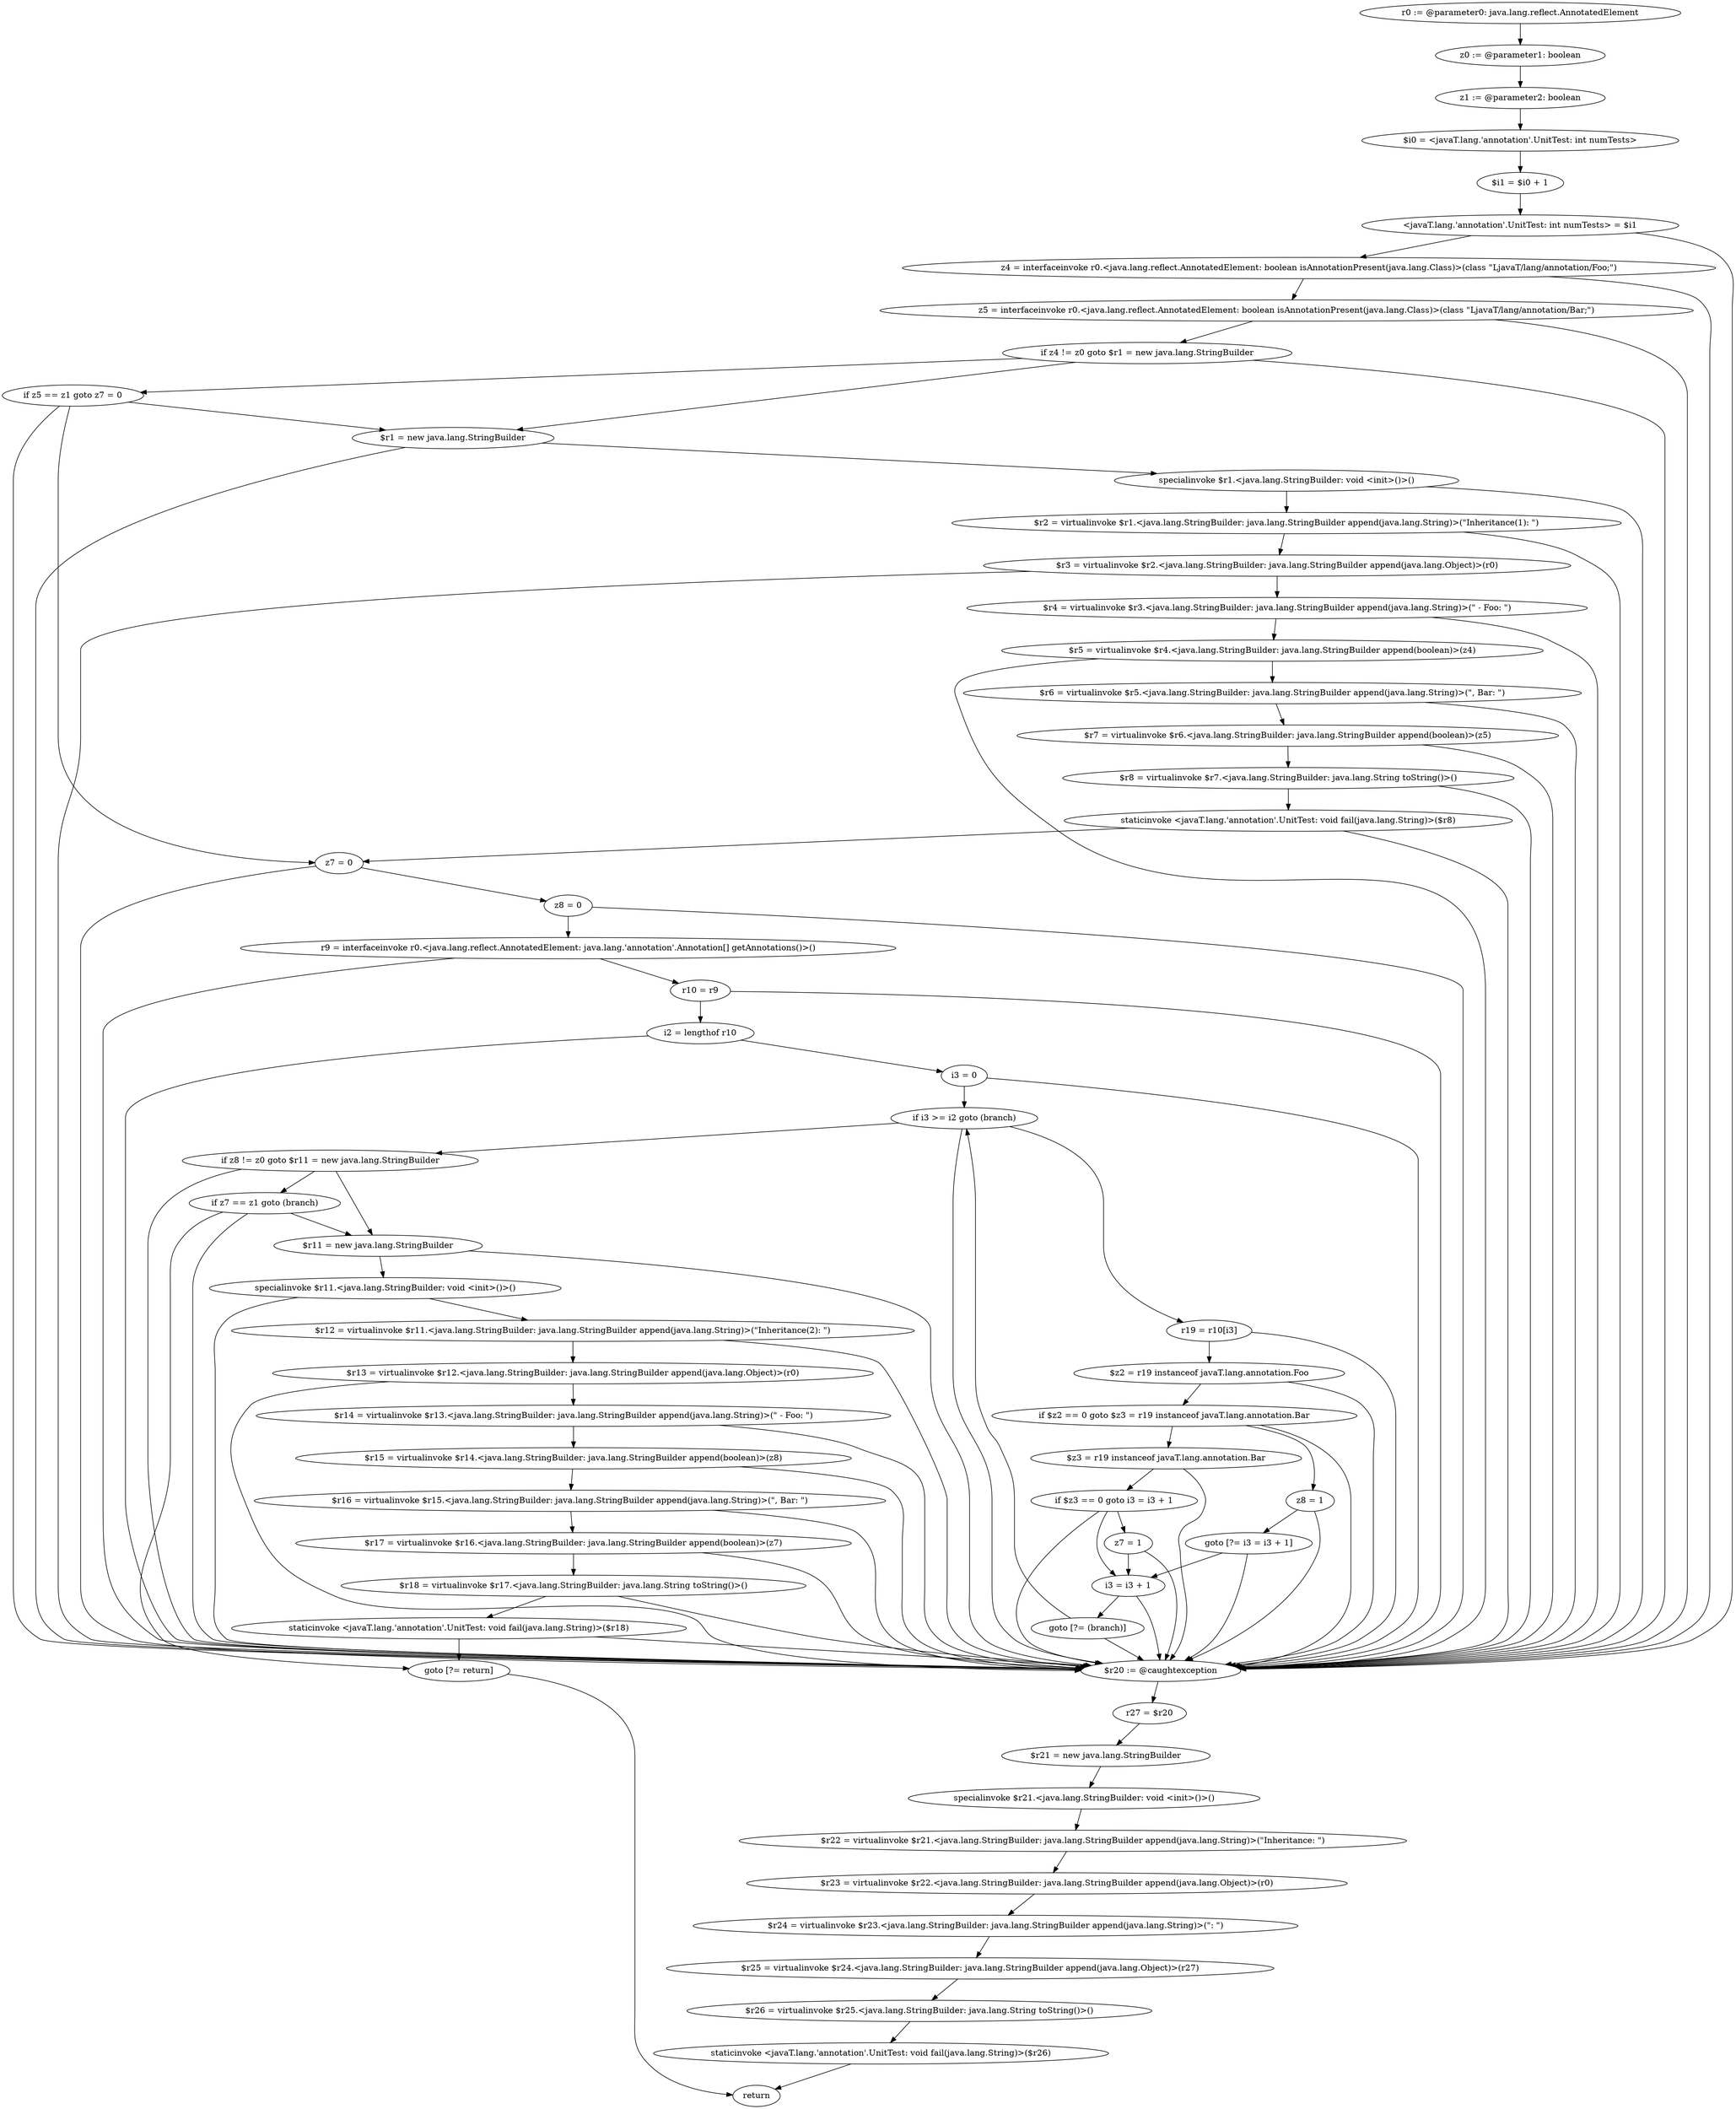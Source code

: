 digraph "unitGraph" {
    "r0 := @parameter0: java.lang.reflect.AnnotatedElement"
    "z0 := @parameter1: boolean"
    "z1 := @parameter2: boolean"
    "$i0 = <javaT.lang.'annotation'.UnitTest: int numTests>"
    "$i1 = $i0 + 1"
    "<javaT.lang.'annotation'.UnitTest: int numTests> = $i1"
    "z4 = interfaceinvoke r0.<java.lang.reflect.AnnotatedElement: boolean isAnnotationPresent(java.lang.Class)>(class \"LjavaT/lang/annotation/Foo;\")"
    "z5 = interfaceinvoke r0.<java.lang.reflect.AnnotatedElement: boolean isAnnotationPresent(java.lang.Class)>(class \"LjavaT/lang/annotation/Bar;\")"
    "if z4 != z0 goto $r1 = new java.lang.StringBuilder"
    "if z5 == z1 goto z7 = 0"
    "$r1 = new java.lang.StringBuilder"
    "specialinvoke $r1.<java.lang.StringBuilder: void <init>()>()"
    "$r2 = virtualinvoke $r1.<java.lang.StringBuilder: java.lang.StringBuilder append(java.lang.String)>(\"Inheritance(1): \")"
    "$r3 = virtualinvoke $r2.<java.lang.StringBuilder: java.lang.StringBuilder append(java.lang.Object)>(r0)"
    "$r4 = virtualinvoke $r3.<java.lang.StringBuilder: java.lang.StringBuilder append(java.lang.String)>(\" - Foo: \")"
    "$r5 = virtualinvoke $r4.<java.lang.StringBuilder: java.lang.StringBuilder append(boolean)>(z4)"
    "$r6 = virtualinvoke $r5.<java.lang.StringBuilder: java.lang.StringBuilder append(java.lang.String)>(\", Bar: \")"
    "$r7 = virtualinvoke $r6.<java.lang.StringBuilder: java.lang.StringBuilder append(boolean)>(z5)"
    "$r8 = virtualinvoke $r7.<java.lang.StringBuilder: java.lang.String toString()>()"
    "staticinvoke <javaT.lang.'annotation'.UnitTest: void fail(java.lang.String)>($r8)"
    "z7 = 0"
    "z8 = 0"
    "r9 = interfaceinvoke r0.<java.lang.reflect.AnnotatedElement: java.lang.'annotation'.Annotation[] getAnnotations()>()"
    "r10 = r9"
    "i2 = lengthof r10"
    "i3 = 0"
    "if i3 >= i2 goto (branch)"
    "r19 = r10[i3]"
    "$z2 = r19 instanceof javaT.lang.annotation.Foo"
    "if $z2 == 0 goto $z3 = r19 instanceof javaT.lang.annotation.Bar"
    "z8 = 1"
    "goto [?= i3 = i3 + 1]"
    "$z3 = r19 instanceof javaT.lang.annotation.Bar"
    "if $z3 == 0 goto i3 = i3 + 1"
    "z7 = 1"
    "i3 = i3 + 1"
    "goto [?= (branch)]"
    "if z8 != z0 goto $r11 = new java.lang.StringBuilder"
    "if z7 == z1 goto (branch)"
    "$r11 = new java.lang.StringBuilder"
    "specialinvoke $r11.<java.lang.StringBuilder: void <init>()>()"
    "$r12 = virtualinvoke $r11.<java.lang.StringBuilder: java.lang.StringBuilder append(java.lang.String)>(\"Inheritance(2): \")"
    "$r13 = virtualinvoke $r12.<java.lang.StringBuilder: java.lang.StringBuilder append(java.lang.Object)>(r0)"
    "$r14 = virtualinvoke $r13.<java.lang.StringBuilder: java.lang.StringBuilder append(java.lang.String)>(\" - Foo: \")"
    "$r15 = virtualinvoke $r14.<java.lang.StringBuilder: java.lang.StringBuilder append(boolean)>(z8)"
    "$r16 = virtualinvoke $r15.<java.lang.StringBuilder: java.lang.StringBuilder append(java.lang.String)>(\", Bar: \")"
    "$r17 = virtualinvoke $r16.<java.lang.StringBuilder: java.lang.StringBuilder append(boolean)>(z7)"
    "$r18 = virtualinvoke $r17.<java.lang.StringBuilder: java.lang.String toString()>()"
    "staticinvoke <javaT.lang.'annotation'.UnitTest: void fail(java.lang.String)>($r18)"
    "goto [?= return]"
    "$r20 := @caughtexception"
    "r27 = $r20"
    "$r21 = new java.lang.StringBuilder"
    "specialinvoke $r21.<java.lang.StringBuilder: void <init>()>()"
    "$r22 = virtualinvoke $r21.<java.lang.StringBuilder: java.lang.StringBuilder append(java.lang.String)>(\"Inheritance: \")"
    "$r23 = virtualinvoke $r22.<java.lang.StringBuilder: java.lang.StringBuilder append(java.lang.Object)>(r0)"
    "$r24 = virtualinvoke $r23.<java.lang.StringBuilder: java.lang.StringBuilder append(java.lang.String)>(\": \")"
    "$r25 = virtualinvoke $r24.<java.lang.StringBuilder: java.lang.StringBuilder append(java.lang.Object)>(r27)"
    "$r26 = virtualinvoke $r25.<java.lang.StringBuilder: java.lang.String toString()>()"
    "staticinvoke <javaT.lang.'annotation'.UnitTest: void fail(java.lang.String)>($r26)"
    "return"
    "r0 := @parameter0: java.lang.reflect.AnnotatedElement"->"z0 := @parameter1: boolean";
    "z0 := @parameter1: boolean"->"z1 := @parameter2: boolean";
    "z1 := @parameter2: boolean"->"$i0 = <javaT.lang.'annotation'.UnitTest: int numTests>";
    "$i0 = <javaT.lang.'annotation'.UnitTest: int numTests>"->"$i1 = $i0 + 1";
    "$i1 = $i0 + 1"->"<javaT.lang.'annotation'.UnitTest: int numTests> = $i1";
    "<javaT.lang.'annotation'.UnitTest: int numTests> = $i1"->"z4 = interfaceinvoke r0.<java.lang.reflect.AnnotatedElement: boolean isAnnotationPresent(java.lang.Class)>(class \"LjavaT/lang/annotation/Foo;\")";
    "<javaT.lang.'annotation'.UnitTest: int numTests> = $i1"->"$r20 := @caughtexception";
    "z4 = interfaceinvoke r0.<java.lang.reflect.AnnotatedElement: boolean isAnnotationPresent(java.lang.Class)>(class \"LjavaT/lang/annotation/Foo;\")"->"z5 = interfaceinvoke r0.<java.lang.reflect.AnnotatedElement: boolean isAnnotationPresent(java.lang.Class)>(class \"LjavaT/lang/annotation/Bar;\")";
    "z4 = interfaceinvoke r0.<java.lang.reflect.AnnotatedElement: boolean isAnnotationPresent(java.lang.Class)>(class \"LjavaT/lang/annotation/Foo;\")"->"$r20 := @caughtexception";
    "z5 = interfaceinvoke r0.<java.lang.reflect.AnnotatedElement: boolean isAnnotationPresent(java.lang.Class)>(class \"LjavaT/lang/annotation/Bar;\")"->"if z4 != z0 goto $r1 = new java.lang.StringBuilder";
    "z5 = interfaceinvoke r0.<java.lang.reflect.AnnotatedElement: boolean isAnnotationPresent(java.lang.Class)>(class \"LjavaT/lang/annotation/Bar;\")"->"$r20 := @caughtexception";
    "if z4 != z0 goto $r1 = new java.lang.StringBuilder"->"if z5 == z1 goto z7 = 0";
    "if z4 != z0 goto $r1 = new java.lang.StringBuilder"->"$r1 = new java.lang.StringBuilder";
    "if z4 != z0 goto $r1 = new java.lang.StringBuilder"->"$r20 := @caughtexception";
    "if z5 == z1 goto z7 = 0"->"$r1 = new java.lang.StringBuilder";
    "if z5 == z1 goto z7 = 0"->"z7 = 0";
    "if z5 == z1 goto z7 = 0"->"$r20 := @caughtexception";
    "$r1 = new java.lang.StringBuilder"->"specialinvoke $r1.<java.lang.StringBuilder: void <init>()>()";
    "$r1 = new java.lang.StringBuilder"->"$r20 := @caughtexception";
    "specialinvoke $r1.<java.lang.StringBuilder: void <init>()>()"->"$r2 = virtualinvoke $r1.<java.lang.StringBuilder: java.lang.StringBuilder append(java.lang.String)>(\"Inheritance(1): \")";
    "specialinvoke $r1.<java.lang.StringBuilder: void <init>()>()"->"$r20 := @caughtexception";
    "$r2 = virtualinvoke $r1.<java.lang.StringBuilder: java.lang.StringBuilder append(java.lang.String)>(\"Inheritance(1): \")"->"$r3 = virtualinvoke $r2.<java.lang.StringBuilder: java.lang.StringBuilder append(java.lang.Object)>(r0)";
    "$r2 = virtualinvoke $r1.<java.lang.StringBuilder: java.lang.StringBuilder append(java.lang.String)>(\"Inheritance(1): \")"->"$r20 := @caughtexception";
    "$r3 = virtualinvoke $r2.<java.lang.StringBuilder: java.lang.StringBuilder append(java.lang.Object)>(r0)"->"$r4 = virtualinvoke $r3.<java.lang.StringBuilder: java.lang.StringBuilder append(java.lang.String)>(\" - Foo: \")";
    "$r3 = virtualinvoke $r2.<java.lang.StringBuilder: java.lang.StringBuilder append(java.lang.Object)>(r0)"->"$r20 := @caughtexception";
    "$r4 = virtualinvoke $r3.<java.lang.StringBuilder: java.lang.StringBuilder append(java.lang.String)>(\" - Foo: \")"->"$r5 = virtualinvoke $r4.<java.lang.StringBuilder: java.lang.StringBuilder append(boolean)>(z4)";
    "$r4 = virtualinvoke $r3.<java.lang.StringBuilder: java.lang.StringBuilder append(java.lang.String)>(\" - Foo: \")"->"$r20 := @caughtexception";
    "$r5 = virtualinvoke $r4.<java.lang.StringBuilder: java.lang.StringBuilder append(boolean)>(z4)"->"$r6 = virtualinvoke $r5.<java.lang.StringBuilder: java.lang.StringBuilder append(java.lang.String)>(\", Bar: \")";
    "$r5 = virtualinvoke $r4.<java.lang.StringBuilder: java.lang.StringBuilder append(boolean)>(z4)"->"$r20 := @caughtexception";
    "$r6 = virtualinvoke $r5.<java.lang.StringBuilder: java.lang.StringBuilder append(java.lang.String)>(\", Bar: \")"->"$r7 = virtualinvoke $r6.<java.lang.StringBuilder: java.lang.StringBuilder append(boolean)>(z5)";
    "$r6 = virtualinvoke $r5.<java.lang.StringBuilder: java.lang.StringBuilder append(java.lang.String)>(\", Bar: \")"->"$r20 := @caughtexception";
    "$r7 = virtualinvoke $r6.<java.lang.StringBuilder: java.lang.StringBuilder append(boolean)>(z5)"->"$r8 = virtualinvoke $r7.<java.lang.StringBuilder: java.lang.String toString()>()";
    "$r7 = virtualinvoke $r6.<java.lang.StringBuilder: java.lang.StringBuilder append(boolean)>(z5)"->"$r20 := @caughtexception";
    "$r8 = virtualinvoke $r7.<java.lang.StringBuilder: java.lang.String toString()>()"->"staticinvoke <javaT.lang.'annotation'.UnitTest: void fail(java.lang.String)>($r8)";
    "$r8 = virtualinvoke $r7.<java.lang.StringBuilder: java.lang.String toString()>()"->"$r20 := @caughtexception";
    "staticinvoke <javaT.lang.'annotation'.UnitTest: void fail(java.lang.String)>($r8)"->"z7 = 0";
    "staticinvoke <javaT.lang.'annotation'.UnitTest: void fail(java.lang.String)>($r8)"->"$r20 := @caughtexception";
    "z7 = 0"->"z8 = 0";
    "z7 = 0"->"$r20 := @caughtexception";
    "z8 = 0"->"r9 = interfaceinvoke r0.<java.lang.reflect.AnnotatedElement: java.lang.'annotation'.Annotation[] getAnnotations()>()";
    "z8 = 0"->"$r20 := @caughtexception";
    "r9 = interfaceinvoke r0.<java.lang.reflect.AnnotatedElement: java.lang.'annotation'.Annotation[] getAnnotations()>()"->"r10 = r9";
    "r9 = interfaceinvoke r0.<java.lang.reflect.AnnotatedElement: java.lang.'annotation'.Annotation[] getAnnotations()>()"->"$r20 := @caughtexception";
    "r10 = r9"->"i2 = lengthof r10";
    "r10 = r9"->"$r20 := @caughtexception";
    "i2 = lengthof r10"->"i3 = 0";
    "i2 = lengthof r10"->"$r20 := @caughtexception";
    "i3 = 0"->"if i3 >= i2 goto (branch)";
    "i3 = 0"->"$r20 := @caughtexception";
    "if i3 >= i2 goto (branch)"->"r19 = r10[i3]";
    "if i3 >= i2 goto (branch)"->"if z8 != z0 goto $r11 = new java.lang.StringBuilder";
    "if i3 >= i2 goto (branch)"->"$r20 := @caughtexception";
    "r19 = r10[i3]"->"$z2 = r19 instanceof javaT.lang.annotation.Foo";
    "r19 = r10[i3]"->"$r20 := @caughtexception";
    "$z2 = r19 instanceof javaT.lang.annotation.Foo"->"if $z2 == 0 goto $z3 = r19 instanceof javaT.lang.annotation.Bar";
    "$z2 = r19 instanceof javaT.lang.annotation.Foo"->"$r20 := @caughtexception";
    "if $z2 == 0 goto $z3 = r19 instanceof javaT.lang.annotation.Bar"->"z8 = 1";
    "if $z2 == 0 goto $z3 = r19 instanceof javaT.lang.annotation.Bar"->"$z3 = r19 instanceof javaT.lang.annotation.Bar";
    "if $z2 == 0 goto $z3 = r19 instanceof javaT.lang.annotation.Bar"->"$r20 := @caughtexception";
    "z8 = 1"->"goto [?= i3 = i3 + 1]";
    "z8 = 1"->"$r20 := @caughtexception";
    "goto [?= i3 = i3 + 1]"->"i3 = i3 + 1";
    "goto [?= i3 = i3 + 1]"->"$r20 := @caughtexception";
    "$z3 = r19 instanceof javaT.lang.annotation.Bar"->"if $z3 == 0 goto i3 = i3 + 1";
    "$z3 = r19 instanceof javaT.lang.annotation.Bar"->"$r20 := @caughtexception";
    "if $z3 == 0 goto i3 = i3 + 1"->"z7 = 1";
    "if $z3 == 0 goto i3 = i3 + 1"->"i3 = i3 + 1";
    "if $z3 == 0 goto i3 = i3 + 1"->"$r20 := @caughtexception";
    "z7 = 1"->"i3 = i3 + 1";
    "z7 = 1"->"$r20 := @caughtexception";
    "i3 = i3 + 1"->"goto [?= (branch)]";
    "i3 = i3 + 1"->"$r20 := @caughtexception";
    "goto [?= (branch)]"->"if i3 >= i2 goto (branch)";
    "goto [?= (branch)]"->"$r20 := @caughtexception";
    "if z8 != z0 goto $r11 = new java.lang.StringBuilder"->"if z7 == z1 goto (branch)";
    "if z8 != z0 goto $r11 = new java.lang.StringBuilder"->"$r11 = new java.lang.StringBuilder";
    "if z8 != z0 goto $r11 = new java.lang.StringBuilder"->"$r20 := @caughtexception";
    "if z7 == z1 goto (branch)"->"$r11 = new java.lang.StringBuilder";
    "if z7 == z1 goto (branch)"->"goto [?= return]";
    "if z7 == z1 goto (branch)"->"$r20 := @caughtexception";
    "$r11 = new java.lang.StringBuilder"->"specialinvoke $r11.<java.lang.StringBuilder: void <init>()>()";
    "$r11 = new java.lang.StringBuilder"->"$r20 := @caughtexception";
    "specialinvoke $r11.<java.lang.StringBuilder: void <init>()>()"->"$r12 = virtualinvoke $r11.<java.lang.StringBuilder: java.lang.StringBuilder append(java.lang.String)>(\"Inheritance(2): \")";
    "specialinvoke $r11.<java.lang.StringBuilder: void <init>()>()"->"$r20 := @caughtexception";
    "$r12 = virtualinvoke $r11.<java.lang.StringBuilder: java.lang.StringBuilder append(java.lang.String)>(\"Inheritance(2): \")"->"$r13 = virtualinvoke $r12.<java.lang.StringBuilder: java.lang.StringBuilder append(java.lang.Object)>(r0)";
    "$r12 = virtualinvoke $r11.<java.lang.StringBuilder: java.lang.StringBuilder append(java.lang.String)>(\"Inheritance(2): \")"->"$r20 := @caughtexception";
    "$r13 = virtualinvoke $r12.<java.lang.StringBuilder: java.lang.StringBuilder append(java.lang.Object)>(r0)"->"$r14 = virtualinvoke $r13.<java.lang.StringBuilder: java.lang.StringBuilder append(java.lang.String)>(\" - Foo: \")";
    "$r13 = virtualinvoke $r12.<java.lang.StringBuilder: java.lang.StringBuilder append(java.lang.Object)>(r0)"->"$r20 := @caughtexception";
    "$r14 = virtualinvoke $r13.<java.lang.StringBuilder: java.lang.StringBuilder append(java.lang.String)>(\" - Foo: \")"->"$r15 = virtualinvoke $r14.<java.lang.StringBuilder: java.lang.StringBuilder append(boolean)>(z8)";
    "$r14 = virtualinvoke $r13.<java.lang.StringBuilder: java.lang.StringBuilder append(java.lang.String)>(\" - Foo: \")"->"$r20 := @caughtexception";
    "$r15 = virtualinvoke $r14.<java.lang.StringBuilder: java.lang.StringBuilder append(boolean)>(z8)"->"$r16 = virtualinvoke $r15.<java.lang.StringBuilder: java.lang.StringBuilder append(java.lang.String)>(\", Bar: \")";
    "$r15 = virtualinvoke $r14.<java.lang.StringBuilder: java.lang.StringBuilder append(boolean)>(z8)"->"$r20 := @caughtexception";
    "$r16 = virtualinvoke $r15.<java.lang.StringBuilder: java.lang.StringBuilder append(java.lang.String)>(\", Bar: \")"->"$r17 = virtualinvoke $r16.<java.lang.StringBuilder: java.lang.StringBuilder append(boolean)>(z7)";
    "$r16 = virtualinvoke $r15.<java.lang.StringBuilder: java.lang.StringBuilder append(java.lang.String)>(\", Bar: \")"->"$r20 := @caughtexception";
    "$r17 = virtualinvoke $r16.<java.lang.StringBuilder: java.lang.StringBuilder append(boolean)>(z7)"->"$r18 = virtualinvoke $r17.<java.lang.StringBuilder: java.lang.String toString()>()";
    "$r17 = virtualinvoke $r16.<java.lang.StringBuilder: java.lang.StringBuilder append(boolean)>(z7)"->"$r20 := @caughtexception";
    "$r18 = virtualinvoke $r17.<java.lang.StringBuilder: java.lang.String toString()>()"->"staticinvoke <javaT.lang.'annotation'.UnitTest: void fail(java.lang.String)>($r18)";
    "$r18 = virtualinvoke $r17.<java.lang.StringBuilder: java.lang.String toString()>()"->"$r20 := @caughtexception";
    "staticinvoke <javaT.lang.'annotation'.UnitTest: void fail(java.lang.String)>($r18)"->"goto [?= return]";
    "staticinvoke <javaT.lang.'annotation'.UnitTest: void fail(java.lang.String)>($r18)"->"$r20 := @caughtexception";
    "goto [?= return]"->"return";
    "$r20 := @caughtexception"->"r27 = $r20";
    "r27 = $r20"->"$r21 = new java.lang.StringBuilder";
    "$r21 = new java.lang.StringBuilder"->"specialinvoke $r21.<java.lang.StringBuilder: void <init>()>()";
    "specialinvoke $r21.<java.lang.StringBuilder: void <init>()>()"->"$r22 = virtualinvoke $r21.<java.lang.StringBuilder: java.lang.StringBuilder append(java.lang.String)>(\"Inheritance: \")";
    "$r22 = virtualinvoke $r21.<java.lang.StringBuilder: java.lang.StringBuilder append(java.lang.String)>(\"Inheritance: \")"->"$r23 = virtualinvoke $r22.<java.lang.StringBuilder: java.lang.StringBuilder append(java.lang.Object)>(r0)";
    "$r23 = virtualinvoke $r22.<java.lang.StringBuilder: java.lang.StringBuilder append(java.lang.Object)>(r0)"->"$r24 = virtualinvoke $r23.<java.lang.StringBuilder: java.lang.StringBuilder append(java.lang.String)>(\": \")";
    "$r24 = virtualinvoke $r23.<java.lang.StringBuilder: java.lang.StringBuilder append(java.lang.String)>(\": \")"->"$r25 = virtualinvoke $r24.<java.lang.StringBuilder: java.lang.StringBuilder append(java.lang.Object)>(r27)";
    "$r25 = virtualinvoke $r24.<java.lang.StringBuilder: java.lang.StringBuilder append(java.lang.Object)>(r27)"->"$r26 = virtualinvoke $r25.<java.lang.StringBuilder: java.lang.String toString()>()";
    "$r26 = virtualinvoke $r25.<java.lang.StringBuilder: java.lang.String toString()>()"->"staticinvoke <javaT.lang.'annotation'.UnitTest: void fail(java.lang.String)>($r26)";
    "staticinvoke <javaT.lang.'annotation'.UnitTest: void fail(java.lang.String)>($r26)"->"return";
}
